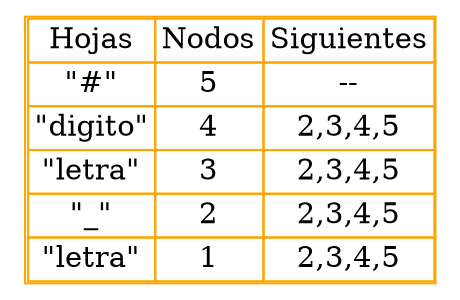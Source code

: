 digraph G{
tbl [
shape=plaintext
label=<
<table color='orange' cellspacing='0'>
<tr><td>Hojas</td><td>Nodos</td><td>Siguientes</td></tr>
<tr><td>"#"</td><td>5</td><td>--</td></tr>
<tr><td>"digito"</td><td>4</td><td>2,3,4,5</td></tr>
<tr><td>"letra"</td><td>3</td><td>2,3,4,5</td></tr>
<tr><td>"_"</td><td>2</td><td>2,3,4,5</td></tr>
<tr><td>"letra"</td><td>1</td><td>2,3,4,5</td></tr>
</table>
>];
}
